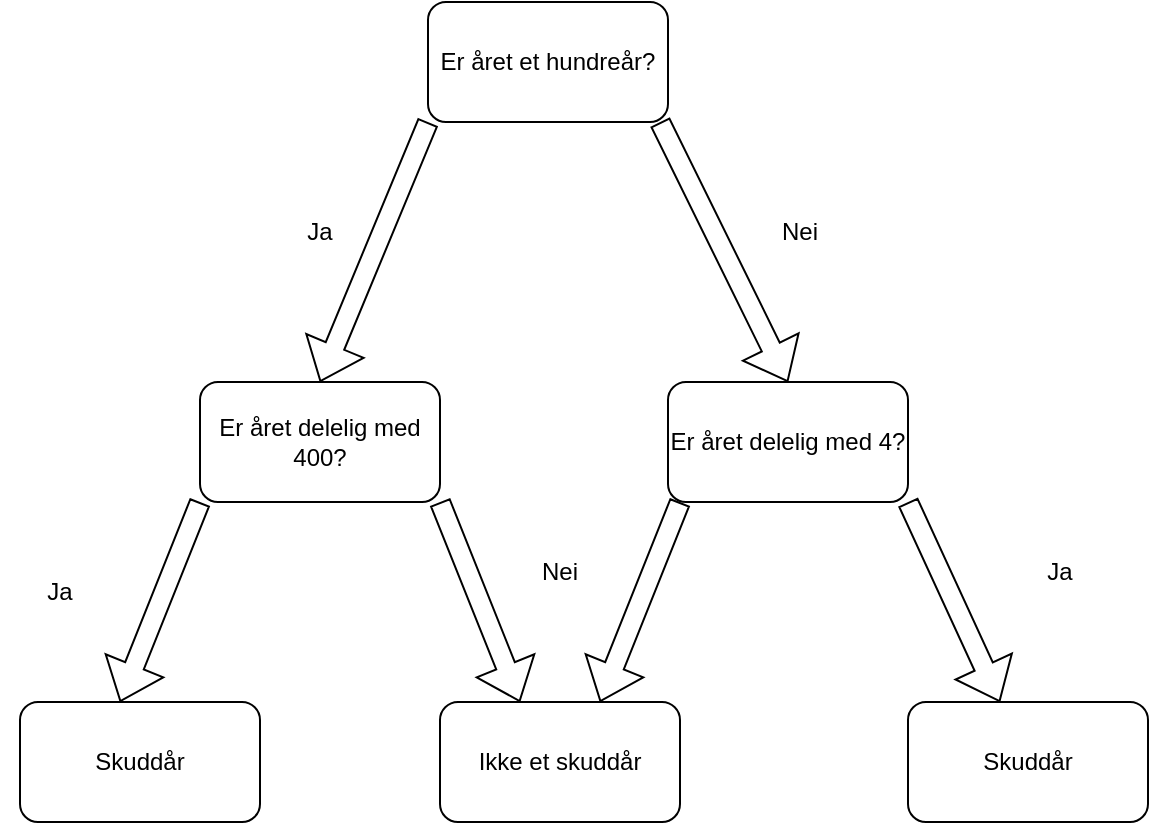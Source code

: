 <mxfile version="21.6.9" type="google">
  <diagram id="C5RBs43oDa-KdzZeNtuy" name="Page-1">
    <mxGraphModel dx="955" dy="632" grid="1" gridSize="10" guides="1" tooltips="1" connect="1" arrows="1" fold="1" page="1" pageScale="1" pageWidth="827" pageHeight="1169" math="0" shadow="0">
      <root>
        <mxCell id="WIyWlLk6GJQsqaUBKTNV-0" />
        <mxCell id="WIyWlLk6GJQsqaUBKTNV-1" parent="WIyWlLk6GJQsqaUBKTNV-0" />
        <mxCell id="B-jwaXDFLfT_VUwzj1DS-0" value="Er året et hundreår?" style="rounded=1;whiteSpace=wrap;html=1;" vertex="1" parent="WIyWlLk6GJQsqaUBKTNV-1">
          <mxGeometry x="354" y="130" width="120" height="60" as="geometry" />
        </mxCell>
        <mxCell id="B-jwaXDFLfT_VUwzj1DS-1" value="" style="shape=flexArrow;endArrow=classic;html=1;rounded=0;entryX=0.5;entryY=0;entryDx=0;entryDy=0;" edge="1" parent="WIyWlLk6GJQsqaUBKTNV-1" target="B-jwaXDFLfT_VUwzj1DS-2">
          <mxGeometry width="50" height="50" relative="1" as="geometry">
            <mxPoint x="470" y="190" as="sourcePoint" />
            <mxPoint x="520" y="320" as="targetPoint" />
          </mxGeometry>
        </mxCell>
        <mxCell id="B-jwaXDFLfT_VUwzj1DS-2" value="Er året delelig med 4?" style="rounded=1;whiteSpace=wrap;html=1;" vertex="1" parent="WIyWlLk6GJQsqaUBKTNV-1">
          <mxGeometry x="474" y="320" width="120" height="60" as="geometry" />
        </mxCell>
        <mxCell id="B-jwaXDFLfT_VUwzj1DS-3" value="" style="shape=flexArrow;endArrow=classic;html=1;rounded=0;entryX=0.5;entryY=0;entryDx=0;entryDy=0;" edge="1" parent="WIyWlLk6GJQsqaUBKTNV-1" target="B-jwaXDFLfT_VUwzj1DS-4">
          <mxGeometry width="50" height="50" relative="1" as="geometry">
            <mxPoint x="354" y="190" as="sourcePoint" />
            <mxPoint x="320" y="320" as="targetPoint" />
          </mxGeometry>
        </mxCell>
        <mxCell id="B-jwaXDFLfT_VUwzj1DS-4" value="Er året delelig med 400?" style="rounded=1;whiteSpace=wrap;html=1;" vertex="1" parent="WIyWlLk6GJQsqaUBKTNV-1">
          <mxGeometry x="240" y="320" width="120" height="60" as="geometry" />
        </mxCell>
        <mxCell id="B-jwaXDFLfT_VUwzj1DS-5" value="Ja" style="text;html=1;strokeColor=none;fillColor=none;align=center;verticalAlign=middle;whiteSpace=wrap;rounded=0;" vertex="1" parent="WIyWlLk6GJQsqaUBKTNV-1">
          <mxGeometry x="270" y="230" width="60" height="30" as="geometry" />
        </mxCell>
        <mxCell id="B-jwaXDFLfT_VUwzj1DS-9" value="Nei" style="text;html=1;strokeColor=none;fillColor=none;align=center;verticalAlign=middle;whiteSpace=wrap;rounded=0;" vertex="1" parent="WIyWlLk6GJQsqaUBKTNV-1">
          <mxGeometry x="510" y="230" width="60" height="30" as="geometry" />
        </mxCell>
        <mxCell id="B-jwaXDFLfT_VUwzj1DS-10" value="" style="shape=flexArrow;endArrow=classic;html=1;rounded=0;" edge="1" parent="WIyWlLk6GJQsqaUBKTNV-1">
          <mxGeometry width="50" height="50" relative="1" as="geometry">
            <mxPoint x="594" y="380" as="sourcePoint" />
            <mxPoint x="640" y="480" as="targetPoint" />
          </mxGeometry>
        </mxCell>
        <mxCell id="B-jwaXDFLfT_VUwzj1DS-11" value="" style="shape=flexArrow;endArrow=classic;html=1;rounded=0;" edge="1" parent="WIyWlLk6GJQsqaUBKTNV-1">
          <mxGeometry width="50" height="50" relative="1" as="geometry">
            <mxPoint x="480" y="380" as="sourcePoint" />
            <mxPoint x="440" y="480" as="targetPoint" />
          </mxGeometry>
        </mxCell>
        <mxCell id="B-jwaXDFLfT_VUwzj1DS-12" value="" style="shape=flexArrow;endArrow=classic;html=1;rounded=0;exitX=1;exitY=1;exitDx=0;exitDy=0;" edge="1" parent="WIyWlLk6GJQsqaUBKTNV-1" source="B-jwaXDFLfT_VUwzj1DS-4">
          <mxGeometry width="50" height="50" relative="1" as="geometry">
            <mxPoint x="340" y="440" as="sourcePoint" />
            <mxPoint x="400" y="480" as="targetPoint" />
          </mxGeometry>
        </mxCell>
        <mxCell id="B-jwaXDFLfT_VUwzj1DS-13" value="" style="shape=flexArrow;endArrow=classic;html=1;rounded=0;" edge="1" parent="WIyWlLk6GJQsqaUBKTNV-1">
          <mxGeometry width="50" height="50" relative="1" as="geometry">
            <mxPoint x="240" y="380" as="sourcePoint" />
            <mxPoint x="200" y="480" as="targetPoint" />
          </mxGeometry>
        </mxCell>
        <mxCell id="B-jwaXDFLfT_VUwzj1DS-14" value="Ikke et skuddår" style="rounded=1;whiteSpace=wrap;html=1;" vertex="1" parent="WIyWlLk6GJQsqaUBKTNV-1">
          <mxGeometry x="360" y="480" width="120" height="60" as="geometry" />
        </mxCell>
        <mxCell id="B-jwaXDFLfT_VUwzj1DS-15" value="Nei" style="text;html=1;strokeColor=none;fillColor=none;align=center;verticalAlign=middle;whiteSpace=wrap;rounded=0;" vertex="1" parent="WIyWlLk6GJQsqaUBKTNV-1">
          <mxGeometry x="390" y="400" width="60" height="30" as="geometry" />
        </mxCell>
        <mxCell id="B-jwaXDFLfT_VUwzj1DS-16" value="Ja" style="text;html=1;strokeColor=none;fillColor=none;align=center;verticalAlign=middle;whiteSpace=wrap;rounded=0;" vertex="1" parent="WIyWlLk6GJQsqaUBKTNV-1">
          <mxGeometry x="140" y="410" width="60" height="30" as="geometry" />
        </mxCell>
        <mxCell id="B-jwaXDFLfT_VUwzj1DS-17" value="Ja" style="text;html=1;strokeColor=none;fillColor=none;align=center;verticalAlign=middle;whiteSpace=wrap;rounded=0;" vertex="1" parent="WIyWlLk6GJQsqaUBKTNV-1">
          <mxGeometry x="640" y="400" width="60" height="30" as="geometry" />
        </mxCell>
        <mxCell id="B-jwaXDFLfT_VUwzj1DS-18" value="Skuddår" style="rounded=1;whiteSpace=wrap;html=1;" vertex="1" parent="WIyWlLk6GJQsqaUBKTNV-1">
          <mxGeometry x="594" y="480" width="120" height="60" as="geometry" />
        </mxCell>
        <mxCell id="B-jwaXDFLfT_VUwzj1DS-19" value="Skuddår" style="rounded=1;whiteSpace=wrap;html=1;" vertex="1" parent="WIyWlLk6GJQsqaUBKTNV-1">
          <mxGeometry x="150" y="480" width="120" height="60" as="geometry" />
        </mxCell>
      </root>
    </mxGraphModel>
  </diagram>
</mxfile>

